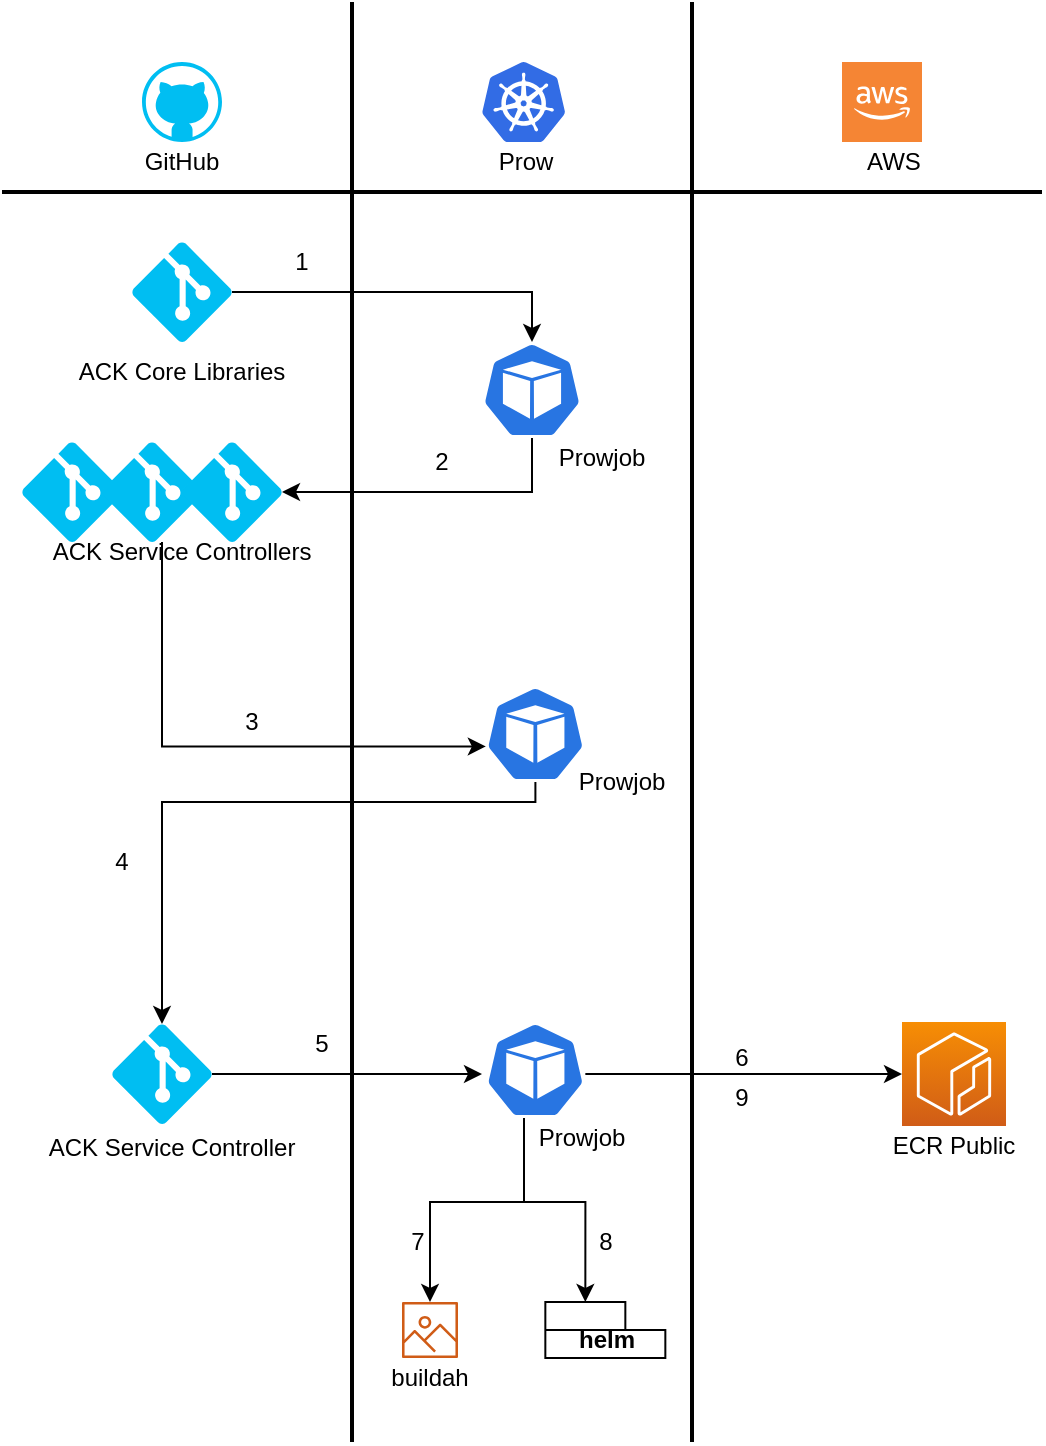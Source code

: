 <mxfile version="12.9.9" type="device"><diagram id="BUAG7rnLv1ZEpqlBsCU4" name="Page-1"><mxGraphModel dx="786" dy="580" grid="1" gridSize="10" guides="1" tooltips="1" connect="1" arrows="1" fold="1" page="1" pageScale="1" pageWidth="850" pageHeight="1100" math="0" shadow="0"><root><mxCell id="0"/><mxCell id="1" parent="0"/><mxCell id="kuA3j_jy2kKmPXQjncQc-1" value="" style="verticalLabelPosition=bottom;html=1;verticalAlign=top;align=center;strokeColor=none;fillColor=#00BEF2;shape=mxgraph.azure.github_code;pointerEvents=1;" vertex="1" parent="1"><mxGeometry x="150" y="70" width="40" height="40" as="geometry"/></mxCell><mxCell id="kuA3j_jy2kKmPXQjncQc-20" style="edgeStyle=orthogonalEdgeStyle;rounded=0;orthogonalLoop=1;jettySize=auto;html=1;entryX=0.5;entryY=0;entryDx=0;entryDy=0;entryPerimeter=0;" edge="1" parent="1" source="kuA3j_jy2kKmPXQjncQc-2" target="kuA3j_jy2kKmPXQjncQc-4"><mxGeometry relative="1" as="geometry"/></mxCell><mxCell id="kuA3j_jy2kKmPXQjncQc-2" value="" style="verticalLabelPosition=bottom;html=1;verticalAlign=top;align=center;strokeColor=none;fillColor=#00BEF2;shape=mxgraph.azure.git_repository;" vertex="1" parent="1"><mxGeometry x="145" y="160" width="50" height="50" as="geometry"/></mxCell><mxCell id="kuA3j_jy2kKmPXQjncQc-3" value="" style="aspect=fixed;html=1;points=[];align=center;image;fontSize=12;image=img/lib/mscae/Kubernetes.svg;" vertex="1" parent="1"><mxGeometry x="320" y="70" width="41.67" height="40" as="geometry"/></mxCell><mxCell id="kuA3j_jy2kKmPXQjncQc-21" style="edgeStyle=orthogonalEdgeStyle;rounded=0;orthogonalLoop=1;jettySize=auto;html=1;entryX=1;entryY=0.5;entryDx=0;entryDy=0;entryPerimeter=0;" edge="1" parent="1" source="kuA3j_jy2kKmPXQjncQc-4" target="kuA3j_jy2kKmPXQjncQc-18"><mxGeometry relative="1" as="geometry"><Array as="points"><mxPoint x="345" y="285"/></Array></mxGeometry></mxCell><mxCell id="kuA3j_jy2kKmPXQjncQc-4" value="" style="html=1;dashed=0;whitespace=wrap;fillColor=#2875E2;strokeColor=#ffffff;points=[[0.005,0.63,0],[0.1,0.2,0],[0.9,0.2,0],[0.5,0,0],[0.995,0.63,0],[0.72,0.99,0],[0.5,1,0],[0.28,0.99,0]];shape=mxgraph.kubernetes.icon;prIcon=pod" vertex="1" parent="1"><mxGeometry x="320" y="210" width="50" height="48" as="geometry"/></mxCell><mxCell id="kuA3j_jy2kKmPXQjncQc-5" value="" style="outlineConnect=0;fontColor=#232F3E;gradientColor=#F78E04;gradientDirection=north;fillColor=#D05C17;strokeColor=#ffffff;dashed=0;verticalLabelPosition=bottom;verticalAlign=top;align=center;html=1;fontSize=12;fontStyle=0;aspect=fixed;shape=mxgraph.aws4.resourceIcon;resIcon=mxgraph.aws4.ecr;" vertex="1" parent="1"><mxGeometry x="530" y="550" width="52" height="52" as="geometry"/></mxCell><mxCell id="kuA3j_jy2kKmPXQjncQc-6" value="" style="outlineConnect=0;dashed=0;verticalLabelPosition=bottom;verticalAlign=top;align=center;html=1;shape=mxgraph.aws3.cloud_2;fillColor=#F58534;gradientColor=none;" vertex="1" parent="1"><mxGeometry x="500" y="70" width="40" height="40" as="geometry"/></mxCell><mxCell id="kuA3j_jy2kKmPXQjncQc-7" value="" style="line;strokeWidth=2;direction=south;html=1;" vertex="1" parent="1"><mxGeometry x="250" y="40" width="10" height="720" as="geometry"/></mxCell><mxCell id="kuA3j_jy2kKmPXQjncQc-8" value="" style="line;strokeWidth=2;direction=south;html=1;" vertex="1" parent="1"><mxGeometry x="420" y="40" width="10" height="720" as="geometry"/></mxCell><mxCell id="kuA3j_jy2kKmPXQjncQc-16" value="" style="verticalLabelPosition=bottom;html=1;verticalAlign=top;align=center;strokeColor=none;fillColor=#00BEF2;shape=mxgraph.azure.git_repository;" vertex="1" parent="1"><mxGeometry x="90" y="260" width="50" height="50" as="geometry"/></mxCell><mxCell id="kuA3j_jy2kKmPXQjncQc-59" style="edgeStyle=orthogonalEdgeStyle;rounded=0;orthogonalLoop=1;jettySize=auto;html=1;entryX=0.005;entryY=0.63;entryDx=0;entryDy=0;entryPerimeter=0;" edge="1" parent="1" source="kuA3j_jy2kKmPXQjncQc-17" target="kuA3j_jy2kKmPXQjncQc-57"><mxGeometry relative="1" as="geometry"><Array as="points"><mxPoint x="160" y="412"/></Array></mxGeometry></mxCell><mxCell id="kuA3j_jy2kKmPXQjncQc-17" value="" style="verticalLabelPosition=bottom;html=1;verticalAlign=top;align=center;strokeColor=none;fillColor=#00BEF2;shape=mxgraph.azure.git_repository;" vertex="1" parent="1"><mxGeometry x="130" y="260" width="50" height="50" as="geometry"/></mxCell><mxCell id="kuA3j_jy2kKmPXQjncQc-18" value="" style="verticalLabelPosition=bottom;html=1;verticalAlign=top;align=center;strokeColor=none;fillColor=#00BEF2;shape=mxgraph.azure.git_repository;" vertex="1" parent="1"><mxGeometry x="170" y="260" width="50" height="50" as="geometry"/></mxCell><mxCell id="kuA3j_jy2kKmPXQjncQc-19" value="" style="line;strokeWidth=2;html=1;" vertex="1" parent="1"><mxGeometry x="80" y="130" width="520" height="10" as="geometry"/></mxCell><mxCell id="kuA3j_jy2kKmPXQjncQc-35" style="edgeStyle=orthogonalEdgeStyle;rounded=0;orthogonalLoop=1;jettySize=auto;html=1;" edge="1" parent="1" source="kuA3j_jy2kKmPXQjncQc-22" target="kuA3j_jy2kKmPXQjncQc-33"><mxGeometry relative="1" as="geometry"><Array as="points"><mxPoint x="341" y="640"/><mxPoint x="294" y="640"/></Array></mxGeometry></mxCell><mxCell id="kuA3j_jy2kKmPXQjncQc-36" style="edgeStyle=orthogonalEdgeStyle;rounded=0;orthogonalLoop=1;jettySize=auto;html=1;entryX=0;entryY=0;entryDx=20;entryDy=0;entryPerimeter=0;" edge="1" parent="1" source="kuA3j_jy2kKmPXQjncQc-22" target="kuA3j_jy2kKmPXQjncQc-34"><mxGeometry relative="1" as="geometry"><Array as="points"><mxPoint x="341" y="640"/><mxPoint x="372" y="640"/></Array></mxGeometry></mxCell><mxCell id="kuA3j_jy2kKmPXQjncQc-51" style="edgeStyle=orthogonalEdgeStyle;rounded=0;orthogonalLoop=1;jettySize=auto;html=1;" edge="1" parent="1" source="kuA3j_jy2kKmPXQjncQc-22" target="kuA3j_jy2kKmPXQjncQc-5"><mxGeometry relative="1" as="geometry"><Array as="points"><mxPoint x="430" y="576"/><mxPoint x="430" y="576"/></Array></mxGeometry></mxCell><mxCell id="kuA3j_jy2kKmPXQjncQc-22" value="" style="html=1;dashed=0;whitespace=wrap;fillColor=#2875E2;strokeColor=#ffffff;points=[[0.005,0.63,0],[0.1,0.2,0],[0.9,0.2,0],[0.5,0,0],[0.995,0.63,0],[0.72,0.99,0],[0.5,1,0],[0.28,0.99,0]];shape=mxgraph.kubernetes.icon;prIcon=pod" vertex="1" parent="1"><mxGeometry x="321.67" y="550" width="50" height="48" as="geometry"/></mxCell><mxCell id="kuA3j_jy2kKmPXQjncQc-29" value="1" style="text;html=1;strokeColor=none;fillColor=none;align=center;verticalAlign=middle;whiteSpace=wrap;rounded=0;" vertex="1" parent="1"><mxGeometry x="210" y="160" width="40" height="20" as="geometry"/></mxCell><mxCell id="kuA3j_jy2kKmPXQjncQc-30" value="2" style="text;html=1;strokeColor=none;fillColor=none;align=center;verticalAlign=middle;whiteSpace=wrap;rounded=0;" vertex="1" parent="1"><mxGeometry x="280" y="260" width="40" height="20" as="geometry"/></mxCell><mxCell id="kuA3j_jy2kKmPXQjncQc-32" value="4" style="text;html=1;strokeColor=none;fillColor=none;align=center;verticalAlign=middle;whiteSpace=wrap;rounded=0;" vertex="1" parent="1"><mxGeometry x="120" y="460" width="40" height="20" as="geometry"/></mxCell><mxCell id="kuA3j_jy2kKmPXQjncQc-33" value="" style="outlineConnect=0;fontColor=#232F3E;gradientColor=none;fillColor=#D05C17;strokeColor=none;dashed=0;verticalLabelPosition=bottom;verticalAlign=top;align=center;html=1;fontSize=12;fontStyle=0;aspect=fixed;pointerEvents=1;shape=mxgraph.aws4.container_registry_image;" vertex="1" parent="1"><mxGeometry x="280" y="690" width="28" height="28" as="geometry"/></mxCell><mxCell id="kuA3j_jy2kKmPXQjncQc-34" value="helm" style="shape=folder;fontStyle=1;spacingTop=10;tabWidth=40;tabHeight=14;tabPosition=left;html=1;" vertex="1" parent="1"><mxGeometry x="351.67" y="690" width="60" height="28" as="geometry"/></mxCell><mxCell id="kuA3j_jy2kKmPXQjncQc-37" value="5" style="text;html=1;strokeColor=none;fillColor=none;align=center;verticalAlign=middle;whiteSpace=wrap;rounded=0;" vertex="1" parent="1"><mxGeometry x="220" y="551" width="40" height="20" as="geometry"/></mxCell><mxCell id="kuA3j_jy2kKmPXQjncQc-38" value="6" style="text;html=1;strokeColor=none;fillColor=none;align=center;verticalAlign=middle;whiteSpace=wrap;rounded=0;" vertex="1" parent="1"><mxGeometry x="430" y="558" width="40" height="20" as="geometry"/></mxCell><mxCell id="kuA3j_jy2kKmPXQjncQc-39" value="7" style="text;html=1;strokeColor=none;fillColor=none;align=center;verticalAlign=middle;whiteSpace=wrap;rounded=0;" vertex="1" parent="1"><mxGeometry x="268.0" y="650" width="40" height="20" as="geometry"/></mxCell><mxCell id="kuA3j_jy2kKmPXQjncQc-40" value="GitHub" style="text;html=1;strokeColor=none;fillColor=none;align=center;verticalAlign=middle;whiteSpace=wrap;rounded=0;" vertex="1" parent="1"><mxGeometry x="150" y="110" width="40" height="20" as="geometry"/></mxCell><mxCell id="kuA3j_jy2kKmPXQjncQc-41" value="Prow" style="text;html=1;strokeColor=none;fillColor=none;align=center;verticalAlign=middle;whiteSpace=wrap;rounded=0;" vertex="1" parent="1"><mxGeometry x="321.67" y="110" width="40" height="20" as="geometry"/></mxCell><mxCell id="kuA3j_jy2kKmPXQjncQc-42" value="AWS" style="text;html=1;strokeColor=none;fillColor=none;align=center;verticalAlign=middle;whiteSpace=wrap;rounded=0;" vertex="1" parent="1"><mxGeometry x="506" y="110" width="40" height="20" as="geometry"/></mxCell><mxCell id="kuA3j_jy2kKmPXQjncQc-43" value="ACK Core Libraries" style="text;html=1;strokeColor=none;fillColor=none;align=center;verticalAlign=middle;whiteSpace=wrap;rounded=0;" vertex="1" parent="1"><mxGeometry x="115" y="220" width="110" height="10" as="geometry"/></mxCell><mxCell id="kuA3j_jy2kKmPXQjncQc-44" value="Prowjob" style="text;html=1;strokeColor=none;fillColor=none;align=center;verticalAlign=middle;whiteSpace=wrap;rounded=0;" vertex="1" parent="1"><mxGeometry x="360" y="258" width="40" height="20" as="geometry"/></mxCell><mxCell id="kuA3j_jy2kKmPXQjncQc-45" value="Prowjob" style="text;html=1;strokeColor=none;fillColor=none;align=center;verticalAlign=middle;whiteSpace=wrap;rounded=0;" vertex="1" parent="1"><mxGeometry x="350" y="598" width="40" height="20" as="geometry"/></mxCell><mxCell id="kuA3j_jy2kKmPXQjncQc-47" value="buildah" style="text;html=1;strokeColor=none;fillColor=none;align=center;verticalAlign=middle;whiteSpace=wrap;rounded=0;" vertex="1" parent="1"><mxGeometry x="274" y="718" width="40" height="20" as="geometry"/></mxCell><mxCell id="kuA3j_jy2kKmPXQjncQc-46" value="ACK Service Controllers" style="text;html=1;strokeColor=none;fillColor=none;align=center;verticalAlign=middle;whiteSpace=wrap;rounded=0;" vertex="1" parent="1"><mxGeometry x="95" y="310" width="150" height="10" as="geometry"/></mxCell><mxCell id="kuA3j_jy2kKmPXQjncQc-50" value="ECR Public" style="text;html=1;strokeColor=none;fillColor=none;align=center;verticalAlign=middle;whiteSpace=wrap;rounded=0;" vertex="1" parent="1"><mxGeometry x="511" y="602" width="90" height="20" as="geometry"/></mxCell><mxCell id="kuA3j_jy2kKmPXQjncQc-56" style="edgeStyle=orthogonalEdgeStyle;rounded=0;orthogonalLoop=1;jettySize=auto;html=1;" edge="1" parent="1" source="kuA3j_jy2kKmPXQjncQc-53"><mxGeometry relative="1" as="geometry"><mxPoint x="320" y="576" as="targetPoint"/></mxGeometry></mxCell><mxCell id="kuA3j_jy2kKmPXQjncQc-53" value="" style="verticalLabelPosition=bottom;html=1;verticalAlign=top;align=center;strokeColor=none;fillColor=#00BEF2;shape=mxgraph.azure.git_repository;" vertex="1" parent="1"><mxGeometry x="135" y="551" width="50" height="50" as="geometry"/></mxCell><mxCell id="kuA3j_jy2kKmPXQjncQc-55" value="ACK Service Controller" style="text;html=1;strokeColor=none;fillColor=none;align=center;verticalAlign=middle;whiteSpace=wrap;rounded=0;" vertex="1" parent="1"><mxGeometry x="100" y="608" width="130" height="10" as="geometry"/></mxCell><mxCell id="kuA3j_jy2kKmPXQjncQc-61" style="edgeStyle=orthogonalEdgeStyle;rounded=0;orthogonalLoop=1;jettySize=auto;html=1;" edge="1" parent="1" source="kuA3j_jy2kKmPXQjncQc-57" target="kuA3j_jy2kKmPXQjncQc-53"><mxGeometry relative="1" as="geometry"><Array as="points"><mxPoint x="347" y="440"/><mxPoint x="160" y="440"/></Array></mxGeometry></mxCell><mxCell id="kuA3j_jy2kKmPXQjncQc-57" value="" style="html=1;dashed=0;whitespace=wrap;fillColor=#2875E2;strokeColor=#ffffff;points=[[0.005,0.63,0],[0.1,0.2,0],[0.9,0.2,0],[0.5,0,0],[0.995,0.63,0],[0.72,0.99,0],[0.5,1,0],[0.28,0.99,0]];shape=mxgraph.kubernetes.icon;prIcon=pod" vertex="1" parent="1"><mxGeometry x="321.67" y="382" width="50" height="48" as="geometry"/></mxCell><mxCell id="kuA3j_jy2kKmPXQjncQc-58" value="Prowjob" style="text;html=1;strokeColor=none;fillColor=none;align=center;verticalAlign=middle;whiteSpace=wrap;rounded=0;" vertex="1" parent="1"><mxGeometry x="370" y="420" width="40" height="20" as="geometry"/></mxCell><mxCell id="kuA3j_jy2kKmPXQjncQc-60" value="3" style="text;html=1;strokeColor=none;fillColor=none;align=center;verticalAlign=middle;whiteSpace=wrap;rounded=0;" vertex="1" parent="1"><mxGeometry x="185" y="390" width="40" height="20" as="geometry"/></mxCell><mxCell id="kuA3j_jy2kKmPXQjncQc-62" value="8" style="text;html=1;strokeColor=none;fillColor=none;align=center;verticalAlign=middle;whiteSpace=wrap;rounded=0;" vertex="1" parent="1"><mxGeometry x="361.67" y="650" width="40" height="20" as="geometry"/></mxCell><mxCell id="kuA3j_jy2kKmPXQjncQc-63" value="9" style="text;html=1;strokeColor=none;fillColor=none;align=center;verticalAlign=middle;whiteSpace=wrap;rounded=0;" vertex="1" parent="1"><mxGeometry x="430" y="578" width="40" height="20" as="geometry"/></mxCell></root></mxGraphModel></diagram></mxfile>